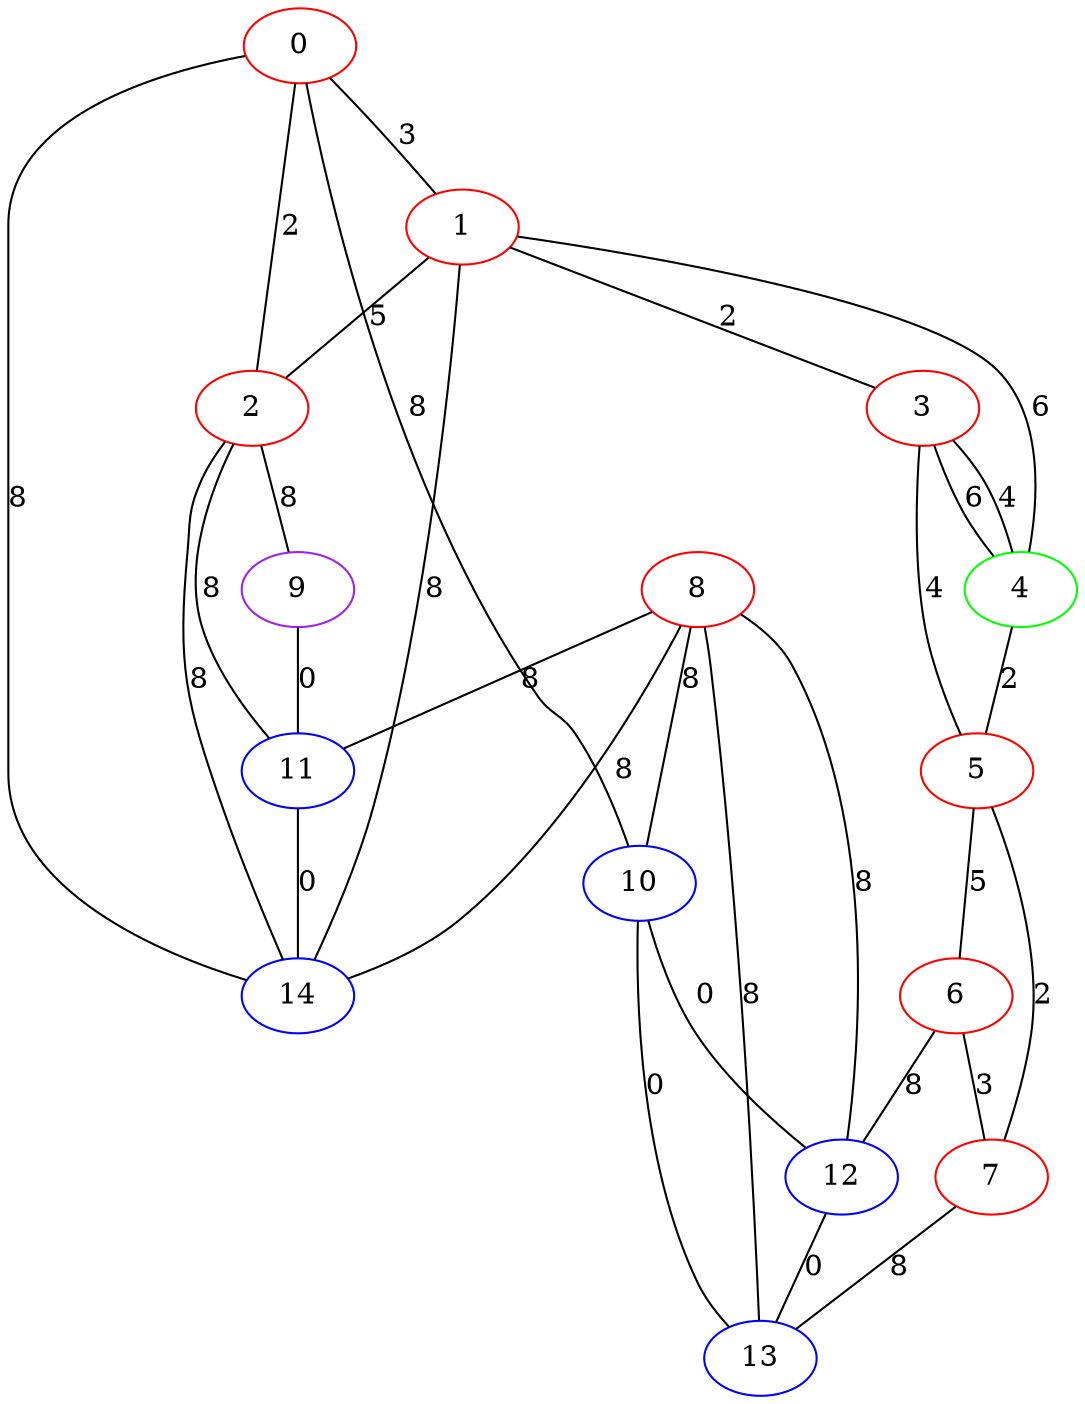 graph "" {
0 [color=red, weight=1];
1 [color=red, weight=1];
2 [color=red, weight=1];
3 [color=red, weight=1];
4 [color=green, weight=2];
5 [color=red, weight=1];
6 [color=red, weight=1];
7 [color=red, weight=1];
8 [color=red, weight=1];
9 [color=purple, weight=4];
10 [color=blue, weight=3];
11 [color=blue, weight=3];
12 [color=blue, weight=3];
13 [color=blue, weight=3];
14 [color=blue, weight=3];
0 -- 1  [key=0, label=3];
0 -- 2  [key=0, label=2];
0 -- 10  [key=0, label=8];
0 -- 14  [key=0, label=8];
1 -- 2  [key=0, label=5];
1 -- 3  [key=0, label=2];
1 -- 4  [key=0, label=6];
1 -- 14  [key=0, label=8];
2 -- 11  [key=0, label=8];
2 -- 14  [key=0, label=8];
2 -- 9  [key=0, label=8];
3 -- 4  [key=0, label=6];
3 -- 4  [key=1, label=4];
3 -- 5  [key=0, label=4];
4 -- 5  [key=0, label=2];
5 -- 6  [key=0, label=5];
5 -- 7  [key=0, label=2];
6 -- 12  [key=0, label=8];
6 -- 7  [key=0, label=3];
7 -- 13  [key=0, label=8];
8 -- 10  [key=0, label=8];
8 -- 11  [key=0, label=8];
8 -- 12  [key=0, label=8];
8 -- 13  [key=0, label=8];
8 -- 14  [key=0, label=8];
9 -- 11  [key=0, label=0];
10 -- 12  [key=0, label=0];
10 -- 13  [key=0, label=0];
11 -- 14  [key=0, label=0];
12 -- 13  [key=0, label=0];
}
